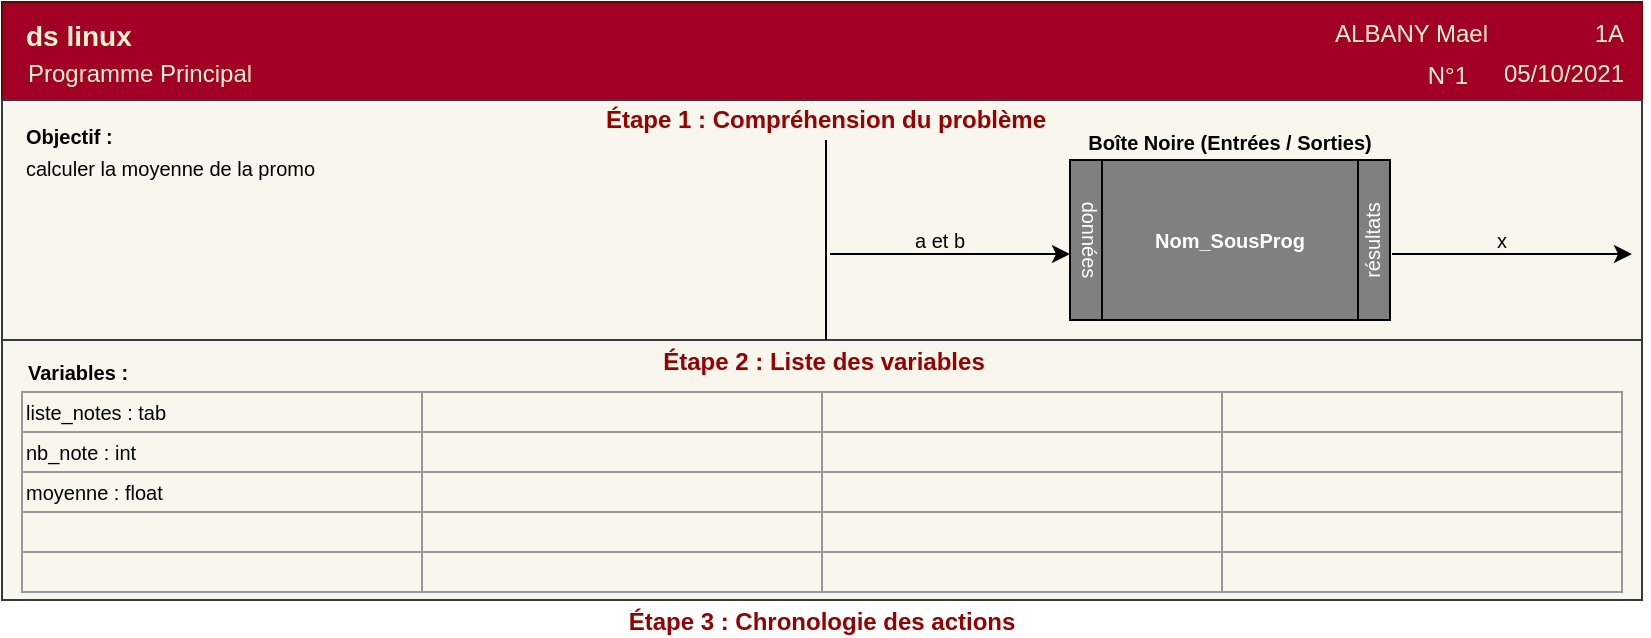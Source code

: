 <mxfile version="15.2.7" type="device"><diagram id="C5RBs43oDa-KdzZeNtuy" name="Page-1"><mxGraphModel dx="2756" dy="2169" grid="1" gridSize="10" guides="1" tooltips="1" connect="1" arrows="1" fold="1" page="1" pageScale="1" pageWidth="827" pageHeight="1169" math="0" shadow="0"><root><mxCell id="WIyWlLk6GJQsqaUBKTNV-0"/><mxCell id="WIyWlLk6GJQsqaUBKTNV-1" parent="WIyWlLk6GJQsqaUBKTNV-0"/><mxCell id="lnCyzunkSjbtColJnRYk-47" value="" style="group" parent="WIyWlLk6GJQsqaUBKTNV-1" vertex="1" connectable="0"><mxGeometry x="-1650" y="-1169" width="820" height="299" as="geometry"/></mxCell><mxCell id="lnCyzunkSjbtColJnRYk-46" value="" style="group;allowArrows=0;dropTarget=0;recursiveResize=0;expand=0;movable=0;resizable=0;rotatable=0;deletable=0;cloneable=0;editable=0;" parent="lnCyzunkSjbtColJnRYk-47" vertex="1" connectable="0"><mxGeometry width="820" height="299" as="geometry"/></mxCell><mxCell id="FBwt7Aevd6_M9OipMNYC-8" value="" style="rounded=0;whiteSpace=wrap;html=1;fontSize=12;align=left;fillColor=#a20025;strokeColor=#6F0000;fontColor=#ffffff;deletable=0;cloneable=0;rotatable=0;resizable=0;movable=0;expand=0;recursiveResize=0;allowArrows=0;connectable=0;editable=0;" parent="lnCyzunkSjbtColJnRYk-46" vertex="1"><mxGeometry width="820" height="49" as="geometry"/></mxCell><mxCell id="td8Thl32gD1S19auqDvH-131" value="" style="rounded=0;whiteSpace=wrap;html=1;strokeWidth=1;perimeterSpacing=0;connectable=0;allowArrows=0;resizable=0;movable=0;rotatable=0;cloneable=0;deletable=0;resizeWidth=0;fillColor=#f9f7ed;strokeColor=#36393d;expand=0;recursiveResize=0;editable=0;" parent="lnCyzunkSjbtColJnRYk-46" vertex="1"><mxGeometry y="49" width="820" height="120" as="geometry"/></mxCell><mxCell id="pmkci14DqVWy7yplzHCR-0" value="" style="rounded=0;whiteSpace=wrap;html=1;fillColor=#f9f7ed;strokeColor=#36393d;connectable=0;allowArrows=0;recursiveResize=0;expand=0;movable=0;resizable=0;rotatable=0;cloneable=0;deletable=0;editable=0;" parent="lnCyzunkSjbtColJnRYk-46" vertex="1"><mxGeometry y="169" width="820" height="130" as="geometry"/></mxCell><mxCell id="FBwt7Aevd6_M9OipMNYC-7" value="" style="endArrow=none;html=1;fontSize=12;fontColor=#808080;startFill=0;endFill=0;anchorPointDirection=0;bendable=0;movable=0;cloneable=0;deletable=0;editable=0;" parent="lnCyzunkSjbtColJnRYk-47" edge="1"><mxGeometry width="50" height="50" relative="1" as="geometry"><mxPoint x="412" y="69" as="sourcePoint"/><mxPoint x="412" y="169" as="targetPoint"/></mxGeometry></mxCell><mxCell id="05bFbuM6658bWkNC-nGX-0" value="" style="group" parent="lnCyzunkSjbtColJnRYk-47" vertex="1" connectable="0"><mxGeometry x="414" y="109" width="120" height="20" as="geometry"/></mxCell><mxCell id="05bFbuM6658bWkNC-nGX-1" value="" style="endArrow=classic;html=1;anchorPointDirection=0;bendable=0;cloneable=0;movable=0;deletable=0;editable=0;" parent="05bFbuM6658bWkNC-nGX-0" edge="1"><mxGeometry y="10" width="50" height="50" as="geometry"><mxPoint y="17" as="sourcePoint"/><mxPoint x="120" y="17" as="targetPoint"/></mxGeometry></mxCell><mxCell id="05bFbuM6658bWkNC-nGX-2" value="&lt;font style=&quot;font-size: 10px&quot;&gt;a et b&lt;br&gt;&lt;/font&gt;" style="text;html=1;strokeColor=none;fillColor=none;align=center;verticalAlign=middle;whiteSpace=wrap;rounded=0;connectable=0;allowArrows=0;recursiveResize=0;expand=0;movable=0;resizable=0;rotatable=0;cloneable=0;deletable=0;autosize=1;pointerEvents=0;" parent="05bFbuM6658bWkNC-nGX-0" vertex="1"><mxGeometry x="35" width="40" height="20" as="geometry"/></mxCell><mxCell id="05bFbuM6658bWkNC-nGX-3" value="" style="group" parent="lnCyzunkSjbtColJnRYk-47" vertex="1" connectable="0"><mxGeometry x="695" y="109" width="120" height="20" as="geometry"/></mxCell><mxCell id="05bFbuM6658bWkNC-nGX-4" value="" style="endArrow=classic;html=1;anchorPointDirection=0;bendable=0;cloneable=0;movable=0;deletable=0;editable=0;" parent="05bFbuM6658bWkNC-nGX-3" edge="1"><mxGeometry y="10" width="50" height="50" as="geometry"><mxPoint y="17" as="sourcePoint"/><mxPoint x="120" y="17" as="targetPoint"/></mxGeometry></mxCell><mxCell id="05bFbuM6658bWkNC-nGX-5" value="&lt;font style=&quot;font-size: 10px&quot;&gt;x&lt;br&gt;&lt;/font&gt;" style="text;html=1;strokeColor=none;fillColor=none;align=center;verticalAlign=middle;whiteSpace=wrap;rounded=0;connectable=0;allowArrows=0;recursiveResize=0;expand=0;movable=0;resizable=0;rotatable=0;cloneable=0;deletable=0;autosize=1;pointerEvents=0;" parent="05bFbuM6658bWkNC-nGX-3" vertex="1"><mxGeometry x="45" width="20" height="20" as="geometry"/></mxCell><mxCell id="td8Thl32gD1S19auqDvH-126" value="Programme Principal&amp;nbsp;" style="text;html=1;strokeColor=none;fillColor=none;align=left;verticalAlign=middle;whiteSpace=wrap;rounded=0;fontColor=#FFF2CC;connectable=0;allowArrows=0;recursiveResize=0;expand=0;movable=0;resizable=0;rotatable=0;cloneable=0;deletable=0;pointerEvents=0;" parent="WIyWlLk6GJQsqaUBKTNV-1" vertex="1"><mxGeometry x="-1639" y="-1143" width="238" height="20" as="geometry"/></mxCell><mxCell id="td8Thl32gD1S19auqDvH-127" value="ALBANY Mael" style="text;html=1;strokeColor=none;fillColor=none;align=right;verticalAlign=middle;whiteSpace=wrap;rounded=0;movable=0;resizable=0;rotatable=0;deletable=0;editable=1;connectable=0;fontColor=#FFF2CC;allowArrows=0;recursiveResize=0;expand=0;cloneable=0;pointerEvents=0;" parent="WIyWlLk6GJQsqaUBKTNV-1" vertex="1"><mxGeometry x="-1285" y="-1163" width="380" height="20" as="geometry"/></mxCell><mxCell id="td8Thl32gD1S19auqDvH-128" value="1A" style="text;html=1;strokeColor=none;fillColor=none;align=right;verticalAlign=middle;whiteSpace=wrap;rounded=0;movable=0;fontColor=#FFF2CC;connectable=0;allowArrows=0;recursiveResize=0;expand=0;resizable=0;rotatable=0;cloneable=0;deletable=0;pointerEvents=0;" parent="WIyWlLk6GJQsqaUBKTNV-1" vertex="1"><mxGeometry x="-900" y="-1165" width="63.45" height="23" as="geometry"/></mxCell><mxCell id="td8Thl32gD1S19auqDvH-132" value="N°1" style="text;html=1;strokeColor=none;fillColor=none;align=right;verticalAlign=middle;whiteSpace=wrap;rounded=0;movable=0;fontColor=#FFF2CC;connectable=0;allowArrows=0;recursiveResize=0;expand=0;resizable=0;rotatable=0;cloneable=0;deletable=0;pointerEvents=0;" parent="WIyWlLk6GJQsqaUBKTNV-1" vertex="1"><mxGeometry x="-1017" y="-1142" width="102" height="20" as="geometry"/></mxCell><mxCell id="td8Thl32gD1S19auqDvH-133" value="&lt;font style=&quot;font-size: 10px&quot;&gt;&lt;b&gt;Objectif :&lt;/b&gt;&lt;/font&gt;" style="text;html=1;strokeColor=none;fillColor=none;align=left;verticalAlign=middle;whiteSpace=wrap;rounded=0;fontSize=14;resizable=0;movable=0;editable=0;rotatable=0;deletable=0;connectable=0;allowArrows=0;recursiveResize=0;expand=0;cloneable=0;pointerEvents=0;" parent="WIyWlLk6GJQsqaUBKTNV-1" vertex="1"><mxGeometry x="-1640" y="-1112.5" width="160" height="19.5" as="geometry"/></mxCell><mxCell id="td8Thl32gD1S19auqDvH-142" value="05/10/2021" style="text;html=1;strokeColor=none;fillColor=none;align=right;verticalAlign=middle;whiteSpace=wrap;rounded=0;movable=0;fontColor=#FFF2CC;connectable=0;allowArrows=0;recursiveResize=0;expand=0;resizable=0;rotatable=0;cloneable=0;deletable=0;pointerEvents=0;" parent="WIyWlLk6GJQsqaUBKTNV-1" vertex="1"><mxGeometry x="-908" y="-1143" width="71" height="20" as="geometry"/></mxCell><mxCell id="td8Thl32gD1S19auqDvH-143" value="&lt;font color=&quot;#fff2cc&quot; face=&quot;helvetica&quot;&gt;&lt;span style=&quot;font-size: 14px&quot;&gt;&lt;b&gt;ds linux&lt;/b&gt;&lt;/span&gt;&lt;/font&gt;" style="text;whiteSpace=wrap;html=1;fontSize=16;movable=0;align=left;connectable=0;allowArrows=0;resizable=0;rotatable=0;cloneable=0;deletable=0;expand=0;recursiveResize=0;pointerEvents=0;" parent="WIyWlLk6GJQsqaUBKTNV-1" vertex="1"><mxGeometry x="-1640" y="-1169" width="280" height="30" as="geometry"/></mxCell><mxCell id="td8Thl32gD1S19auqDvH-146" value="&lt;font style=&quot;font-size: 10px&quot;&gt;calculer la moyenne de la promo&lt;/font&gt;" style="text;html=1;strokeColor=none;fillColor=none;align=left;verticalAlign=top;whiteSpace=wrap;rounded=0;movable=0;autosize=0;resizable=0;deletable=0;allowArrows=0;connectable=0;imageVerticalAlign=top;rotatable=0;cloneable=0;recursiveResize=0;expand=0;resizeHeight=0;pointerEvents=0;" parent="WIyWlLk6GJQsqaUBKTNV-1" vertex="1"><mxGeometry x="-1640" y="-1100" width="370" height="90" as="geometry"/></mxCell><mxCell id="pmkci14DqVWy7yplzHCR-1" value="&lt;b style=&quot;&quot;&gt;&lt;font style=&quot;font-size: 10px&quot;&gt;Variables :&lt;/font&gt;&lt;/b&gt;" style="text;html=1;strokeColor=none;fillColor=none;align=left;verticalAlign=middle;whiteSpace=wrap;rounded=0;connectable=0;allowArrows=0;recursiveResize=0;expand=0;movable=0;resizable=0;rotatable=0;cloneable=0;deletable=0;pointerEvents=0;editable=0;" parent="WIyWlLk6GJQsqaUBKTNV-1" vertex="1"><mxGeometry x="-1639" y="-994" width="80" height="20" as="geometry"/></mxCell><mxCell id="pmkci14DqVWy7yplzHCR-34" value="" style="group;allowArrows=0;dropTarget=0;recursiveResize=0;expand=0;movable=0;resizable=0;rotatable=0;deletable=0;cloneable=0;pointerEvents=0;" parent="WIyWlLk6GJQsqaUBKTNV-1" vertex="1" connectable="0"><mxGeometry x="-1639" y="-970" width="795" height="90" as="geometry"/></mxCell><mxCell id="pmkci14DqVWy7yplzHCR-53" value="" style="group;allowArrows=0;dropTarget=0;recursiveResize=0;expand=0;movable=0;resizable=0;rotatable=0;cloneable=0;deletable=0;container=0;pointerEvents=0;" parent="WIyWlLk6GJQsqaUBKTNV-1" vertex="1" connectable="0"><mxGeometry x="-1639" y="-970" width="800.45" height="90" as="geometry"/></mxCell><mxCell id="lnCyzunkSjbtColJnRYk-22" value="&lt;span style=&quot;font-family: &amp;#34;helvetica&amp;#34; ; font-style: normal ; letter-spacing: normal ; text-indent: 0px ; text-transform: none ; word-spacing: 0px ; display: inline ; float: none&quot;&gt;&lt;b&gt;&lt;font style=&quot;font-size: 12px&quot; color=&quot;#990000&quot;&gt;Étape 1 : Compréhension du problème&lt;/font&gt;&lt;/b&gt;&lt;/span&gt;" style="text;whiteSpace=wrap;html=1;align=center;connectable=0;allowArrows=0;recursiveResize=0;expand=0;movable=0;resizable=0;rotatable=0;deletable=0;cloneable=0;pointerEvents=0;editable=0;" parent="WIyWlLk6GJQsqaUBKTNV-1" vertex="1"><mxGeometry x="-1378" y="-1123.75" width="280" height="30" as="geometry"/></mxCell><mxCell id="lnCyzunkSjbtColJnRYk-23" value="&lt;span style=&quot;font-family: &amp;#34;helvetica&amp;#34; ; font-style: normal ; letter-spacing: normal ; text-indent: 0px ; text-transform: none ; word-spacing: 0px ; display: inline ; float: none&quot;&gt;&lt;b&gt;&lt;font style=&quot;font-size: 12px&quot; color=&quot;#990000&quot;&gt;Étape 2 : Liste des variables&lt;/font&gt;&lt;/b&gt;&lt;/span&gt;" style="text;whiteSpace=wrap;html=1;align=center;connectable=0;allowArrows=0;expand=0;recursiveResize=0;movable=0;resizable=0;rotatable=0;cloneable=0;deletable=0;pointerEvents=0;editable=0;" parent="WIyWlLk6GJQsqaUBKTNV-1" vertex="1"><mxGeometry x="-1379" y="-1003" width="280" height="30" as="geometry"/></mxCell><mxCell id="lnCyzunkSjbtColJnRYk-24" value="&lt;span style=&quot;font-family: &amp;#34;helvetica&amp;#34; ; font-style: normal ; letter-spacing: normal ; text-indent: 0px ; text-transform: none ; word-spacing: 0px ; display: inline ; float: none&quot;&gt;&lt;b&gt;&lt;font style=&quot;font-size: 12px&quot; color=&quot;#990000&quot;&gt;Étape 3 : Chronologie des actions&lt;/font&gt;&lt;/b&gt;&lt;/span&gt;" style="text;whiteSpace=wrap;html=1;align=center;connectable=0;allowArrows=0;recursiveResize=0;expand=0;movable=0;resizable=0;rotatable=0;cloneable=0;deletable=0;pointerEvents=0;editable=0;" parent="WIyWlLk6GJQsqaUBKTNV-1" vertex="1"><mxGeometry x="-1380" y="-873" width="280" height="20" as="geometry"/></mxCell><mxCell id="pmkci14DqVWy7yplzHCR-49" value="liste_notes : tab" style="rounded=0;whiteSpace=wrap;html=1;align=left;verticalAlign=middle;labelBackgroundColor=none;fontColor=none;noLabel=0;fillColor=none;strokeColor=#999999;allowArrows=0;connectable=0;recursiveResize=0;expand=0;movable=0;resizable=0;rotatable=0;cloneable=0;deletable=0;editable=1;fontSize=10;spacingBottom=1;pointerEvents=0;" parent="WIyWlLk6GJQsqaUBKTNV-1" vertex="1"><mxGeometry x="-1640" y="-974" width="200" height="20" as="geometry"/></mxCell><mxCell id="td8Thl32gD1S19auqDvH-148" value="&lt;font style=&quot;font-size: 10px&quot;&gt;&lt;b&gt;Boîte Noire (Entrées / Sorties)&lt;/b&gt;&lt;/font&gt;" style="text;html=1;strokeColor=none;fillColor=none;align=center;verticalAlign=middle;whiteSpace=wrap;rounded=0;fontSize=14;movable=0;resizable=0;connectable=0;allowArrows=0;rotatable=0;deletable=0;expand=0;editable=0;recursiveResize=0;cloneable=0;pointerEvents=0;" parent="WIyWlLk6GJQsqaUBKTNV-1" vertex="1"><mxGeometry x="-1126" y="-1109.5" width="180" height="19.5" as="geometry"/></mxCell><mxCell id="lnCyzunkSjbtColJnRYk-25" value="" style="group;allowArrows=0;dropTarget=0;recursiveResize=0;expand=0;movable=0;resizable=0;rotatable=0;cloneable=0;deletable=0;editable=0;" parent="WIyWlLk6GJQsqaUBKTNV-1" vertex="1" connectable="0"><mxGeometry x="-1117" y="-1090" width="162" height="80" as="geometry"/></mxCell><mxCell id="lnCyzunkSjbtColJnRYk-19" value="&lt;font color=&quot;#ffffff&quot; style=&quot;font-size: 10px&quot;&gt;&lt;b&gt;Nom_SousProg&lt;/b&gt;&lt;/font&gt;" style="shape=process;whiteSpace=wrap;html=1;backgroundOutline=0;fontColor=#808080;fillColor=#808080;allowArrows=0;recursiveResize=0;expand=0;resizable=0;rotatable=0;cloneable=0;connectable=0;movable=0;deletable=0;" parent="lnCyzunkSjbtColJnRYk-25" vertex="1"><mxGeometry x="1" width="160" height="80" as="geometry"/></mxCell><mxCell id="lnCyzunkSjbtColJnRYk-20" value="&lt;span style=&quot;font-size: 10px&quot;&gt;données&lt;/span&gt;" style="text;html=1;strokeColor=none;fillColor=none;align=center;verticalAlign=middle;whiteSpace=wrap;rounded=0;horizontal=0;fontColor=#FFFFFF;rotation=-180;spacing=0;fontSize=10;allowArrows=0;expand=0;movable=0;resizable=0;rotatable=0;cloneable=0;deletable=0;pointerEvents=0;editable=0;connectable=0;recursiveResize=0;" parent="lnCyzunkSjbtColJnRYk-25" vertex="1"><mxGeometry x="1" y="10" width="20" height="60" as="geometry"/></mxCell><mxCell id="lnCyzunkSjbtColJnRYk-21" value="&lt;span style=&quot;font-size: 10px&quot;&gt;résultats&lt;br style=&quot;font-size: 10px&quot;&gt;&lt;/span&gt;" style="text;html=1;strokeColor=none;fillColor=none;align=center;verticalAlign=middle;whiteSpace=wrap;rounded=0;horizontal=0;fontColor=#FFFFFF;rotation=0;spacing=0;fontSize=10;allowArrows=0;expand=0;movable=0;resizable=0;rotatable=0;cloneable=0;deletable=0;pointerEvents=0;editable=0;connectable=0;recursiveResize=0;" parent="lnCyzunkSjbtColJnRYk-25" vertex="1"><mxGeometry x="142" y="10" width="20" height="60" as="geometry"/></mxCell><mxCell id="lnCyzunkSjbtColJnRYk-27" value="nb_note : int" style="rounded=0;whiteSpace=wrap;html=1;align=left;verticalAlign=middle;labelBackgroundColor=none;fontColor=none;noLabel=0;fillColor=none;strokeColor=#999999;allowArrows=0;connectable=0;recursiveResize=0;expand=0;movable=0;resizable=0;rotatable=0;cloneable=0;deletable=0;editable=1;fontSize=10;spacingBottom=1;pointerEvents=0;" parent="WIyWlLk6GJQsqaUBKTNV-1" vertex="1"><mxGeometry x="-1640" y="-954" width="200" height="20" as="geometry"/></mxCell><mxCell id="lnCyzunkSjbtColJnRYk-28" value="moyenne : float" style="rounded=0;whiteSpace=wrap;html=1;align=left;verticalAlign=middle;labelBackgroundColor=none;fontColor=none;noLabel=0;fillColor=none;strokeColor=#999999;allowArrows=0;connectable=0;recursiveResize=0;expand=0;movable=0;resizable=0;rotatable=0;cloneable=0;deletable=0;editable=1;fontSize=10;spacingBottom=1;pointerEvents=0;" parent="WIyWlLk6GJQsqaUBKTNV-1" vertex="1"><mxGeometry x="-1640" y="-934" width="200" height="20" as="geometry"/></mxCell><mxCell id="lnCyzunkSjbtColJnRYk-29" value="" style="rounded=0;whiteSpace=wrap;html=1;align=left;verticalAlign=middle;labelBackgroundColor=none;fontColor=none;noLabel=0;fillColor=none;strokeColor=#999999;allowArrows=0;connectable=0;recursiveResize=0;expand=0;movable=0;resizable=0;rotatable=0;cloneable=0;deletable=0;editable=1;fontSize=10;spacingBottom=1;pointerEvents=0;" parent="WIyWlLk6GJQsqaUBKTNV-1" vertex="1"><mxGeometry x="-1640" y="-914" width="200" height="20" as="geometry"/></mxCell><mxCell id="lnCyzunkSjbtColJnRYk-30" value="" style="rounded=0;whiteSpace=wrap;html=1;align=left;verticalAlign=middle;labelBackgroundColor=none;fontColor=none;noLabel=0;fillColor=none;strokeColor=#999999;allowArrows=0;connectable=0;recursiveResize=0;expand=0;movable=0;resizable=0;rotatable=0;cloneable=0;deletable=0;editable=1;fontSize=10;spacingBottom=1;pointerEvents=0;" parent="WIyWlLk6GJQsqaUBKTNV-1" vertex="1"><mxGeometry x="-1640" y="-894" width="200" height="20" as="geometry"/></mxCell><mxCell id="lnCyzunkSjbtColJnRYk-31" value="" style="rounded=0;whiteSpace=wrap;html=1;align=left;verticalAlign=middle;labelBackgroundColor=none;fontColor=none;noLabel=0;fillColor=none;strokeColor=#999999;allowArrows=0;connectable=0;recursiveResize=0;expand=0;movable=0;resizable=0;rotatable=0;cloneable=0;deletable=0;editable=1;fontSize=10;spacingBottom=1;pointerEvents=0;" parent="WIyWlLk6GJQsqaUBKTNV-1" vertex="1"><mxGeometry x="-1440" y="-974" width="200" height="20" as="geometry"/></mxCell><mxCell id="lnCyzunkSjbtColJnRYk-32" value="" style="rounded=0;whiteSpace=wrap;html=1;align=left;verticalAlign=middle;labelBackgroundColor=none;fontColor=none;noLabel=0;fillColor=none;strokeColor=#999999;allowArrows=0;connectable=0;recursiveResize=0;expand=0;movable=0;resizable=0;rotatable=0;cloneable=0;deletable=0;editable=1;fontSize=10;spacingBottom=1;pointerEvents=0;" parent="WIyWlLk6GJQsqaUBKTNV-1" vertex="1"><mxGeometry x="-1440" y="-954" width="200" height="20" as="geometry"/></mxCell><mxCell id="lnCyzunkSjbtColJnRYk-33" value="" style="rounded=0;whiteSpace=wrap;html=1;align=left;verticalAlign=middle;labelBackgroundColor=none;fontColor=none;noLabel=0;fillColor=none;strokeColor=#999999;allowArrows=0;connectable=0;recursiveResize=0;expand=0;movable=0;resizable=0;rotatable=0;cloneable=0;deletable=0;editable=1;fontSize=10;spacingBottom=1;pointerEvents=0;" parent="WIyWlLk6GJQsqaUBKTNV-1" vertex="1"><mxGeometry x="-1440" y="-934" width="200" height="20" as="geometry"/></mxCell><mxCell id="lnCyzunkSjbtColJnRYk-34" value="" style="rounded=0;whiteSpace=wrap;html=1;align=left;verticalAlign=middle;labelBackgroundColor=none;fontColor=none;noLabel=0;fillColor=none;strokeColor=#999999;allowArrows=0;connectable=0;recursiveResize=0;expand=0;movable=0;resizable=0;rotatable=0;cloneable=0;deletable=0;editable=1;fontSize=10;spacingBottom=1;pointerEvents=0;" parent="WIyWlLk6GJQsqaUBKTNV-1" vertex="1"><mxGeometry x="-1440" y="-914" width="200" height="20" as="geometry"/></mxCell><mxCell id="lnCyzunkSjbtColJnRYk-35" value="" style="rounded=0;whiteSpace=wrap;html=1;align=left;verticalAlign=middle;labelBackgroundColor=none;fontColor=none;noLabel=0;fillColor=none;strokeColor=#999999;allowArrows=0;connectable=0;recursiveResize=0;expand=0;movable=0;resizable=0;rotatable=0;cloneable=0;deletable=0;editable=1;fontSize=10;spacingBottom=1;pointerEvents=0;" parent="WIyWlLk6GJQsqaUBKTNV-1" vertex="1"><mxGeometry x="-1440" y="-894" width="200" height="20" as="geometry"/></mxCell><mxCell id="lnCyzunkSjbtColJnRYk-36" value="" style="rounded=0;whiteSpace=wrap;html=1;align=left;verticalAlign=middle;labelBackgroundColor=none;fontColor=none;noLabel=0;fillColor=none;strokeColor=#999999;allowArrows=0;connectable=0;recursiveResize=0;expand=0;movable=0;resizable=0;rotatable=0;cloneable=0;deletable=0;editable=1;fontSize=10;spacingBottom=1;pointerEvents=0;" parent="WIyWlLk6GJQsqaUBKTNV-1" vertex="1"><mxGeometry x="-1240" y="-974" width="200" height="20" as="geometry"/></mxCell><mxCell id="lnCyzunkSjbtColJnRYk-37" value="" style="rounded=0;whiteSpace=wrap;html=1;align=left;verticalAlign=middle;labelBackgroundColor=none;fontColor=none;noLabel=0;fillColor=none;strokeColor=#999999;allowArrows=0;connectable=0;recursiveResize=0;expand=0;movable=0;resizable=0;rotatable=0;cloneable=0;deletable=0;editable=1;fontSize=10;spacingBottom=1;pointerEvents=0;" parent="WIyWlLk6GJQsqaUBKTNV-1" vertex="1"><mxGeometry x="-1240" y="-954" width="200" height="20" as="geometry"/></mxCell><mxCell id="lnCyzunkSjbtColJnRYk-38" value="" style="rounded=0;whiteSpace=wrap;html=1;align=left;verticalAlign=middle;labelBackgroundColor=none;fontColor=none;noLabel=0;fillColor=none;strokeColor=#999999;allowArrows=0;connectable=0;recursiveResize=0;expand=0;movable=0;resizable=0;rotatable=0;cloneable=0;deletable=0;editable=1;fontSize=10;spacingBottom=1;pointerEvents=0;" parent="WIyWlLk6GJQsqaUBKTNV-1" vertex="1"><mxGeometry x="-1240" y="-934" width="200" height="20" as="geometry"/></mxCell><mxCell id="lnCyzunkSjbtColJnRYk-39" value="" style="rounded=0;whiteSpace=wrap;html=1;align=left;verticalAlign=middle;labelBackgroundColor=none;fontColor=none;noLabel=0;fillColor=none;strokeColor=#999999;allowArrows=0;connectable=0;recursiveResize=0;expand=0;movable=0;resizable=0;rotatable=0;cloneable=0;deletable=0;editable=1;fontSize=10;spacingBottom=1;pointerEvents=0;" parent="WIyWlLk6GJQsqaUBKTNV-1" vertex="1"><mxGeometry x="-1240" y="-914" width="200" height="20" as="geometry"/></mxCell><mxCell id="lnCyzunkSjbtColJnRYk-40" value="" style="rounded=0;whiteSpace=wrap;html=1;align=left;verticalAlign=middle;labelBackgroundColor=none;fontColor=none;noLabel=0;fillColor=none;strokeColor=#999999;allowArrows=0;connectable=0;recursiveResize=0;expand=0;movable=0;resizable=0;rotatable=0;cloneable=0;deletable=0;editable=1;fontSize=10;spacingBottom=1;pointerEvents=0;" parent="WIyWlLk6GJQsqaUBKTNV-1" vertex="1"><mxGeometry x="-1240" y="-894" width="200" height="20" as="geometry"/></mxCell><mxCell id="lnCyzunkSjbtColJnRYk-41" value="" style="rounded=0;whiteSpace=wrap;html=1;align=left;verticalAlign=middle;labelBackgroundColor=none;fontColor=none;noLabel=0;fillColor=none;strokeColor=#999999;allowArrows=0;connectable=0;recursiveResize=0;expand=0;movable=0;resizable=0;rotatable=0;cloneable=0;deletable=0;editable=1;fontSize=10;spacingBottom=1;pointerEvents=0;" parent="WIyWlLk6GJQsqaUBKTNV-1" vertex="1"><mxGeometry x="-1040" y="-974" width="200" height="20" as="geometry"/></mxCell><mxCell id="lnCyzunkSjbtColJnRYk-42" value="" style="rounded=0;whiteSpace=wrap;html=1;align=left;verticalAlign=middle;labelBackgroundColor=none;fontColor=none;noLabel=0;fillColor=none;strokeColor=#999999;allowArrows=0;connectable=0;recursiveResize=0;expand=0;movable=0;resizable=0;rotatable=0;cloneable=0;deletable=0;editable=1;fontSize=10;spacingBottom=1;pointerEvents=0;" parent="WIyWlLk6GJQsqaUBKTNV-1" vertex="1"><mxGeometry x="-1040" y="-954" width="200" height="20" as="geometry"/></mxCell><mxCell id="lnCyzunkSjbtColJnRYk-43" value="" style="rounded=0;whiteSpace=wrap;html=1;align=left;verticalAlign=middle;labelBackgroundColor=none;fontColor=none;noLabel=0;fillColor=none;strokeColor=#999999;allowArrows=0;connectable=0;recursiveResize=0;expand=0;movable=0;resizable=0;rotatable=0;cloneable=0;deletable=0;editable=1;fontSize=10;spacingBottom=1;pointerEvents=0;" parent="WIyWlLk6GJQsqaUBKTNV-1" vertex="1"><mxGeometry x="-1040" y="-934" width="200" height="20" as="geometry"/></mxCell><mxCell id="lnCyzunkSjbtColJnRYk-44" value="" style="rounded=0;whiteSpace=wrap;html=1;align=left;verticalAlign=middle;labelBackgroundColor=none;fontColor=none;noLabel=0;fillColor=none;strokeColor=#999999;allowArrows=0;connectable=0;recursiveResize=0;expand=0;movable=0;resizable=0;rotatable=0;cloneable=0;deletable=0;editable=1;fontSize=10;spacingBottom=1;pointerEvents=0;" parent="WIyWlLk6GJQsqaUBKTNV-1" vertex="1"><mxGeometry x="-1040" y="-914" width="200" height="20" as="geometry"/></mxCell><mxCell id="lnCyzunkSjbtColJnRYk-45" value="" style="rounded=0;whiteSpace=wrap;html=1;align=left;verticalAlign=middle;labelBackgroundColor=none;fontColor=none;noLabel=0;fillColor=none;strokeColor=#999999;allowArrows=0;connectable=0;recursiveResize=0;expand=0;movable=0;resizable=0;rotatable=0;cloneable=0;deletable=0;editable=1;fontSize=10;spacingBottom=1;pointerEvents=0;" parent="WIyWlLk6GJQsqaUBKTNV-1" vertex="1"><mxGeometry x="-1040" y="-894" width="200" height="20" as="geometry"/></mxCell></root></mxGraphModel></diagram></mxfile>